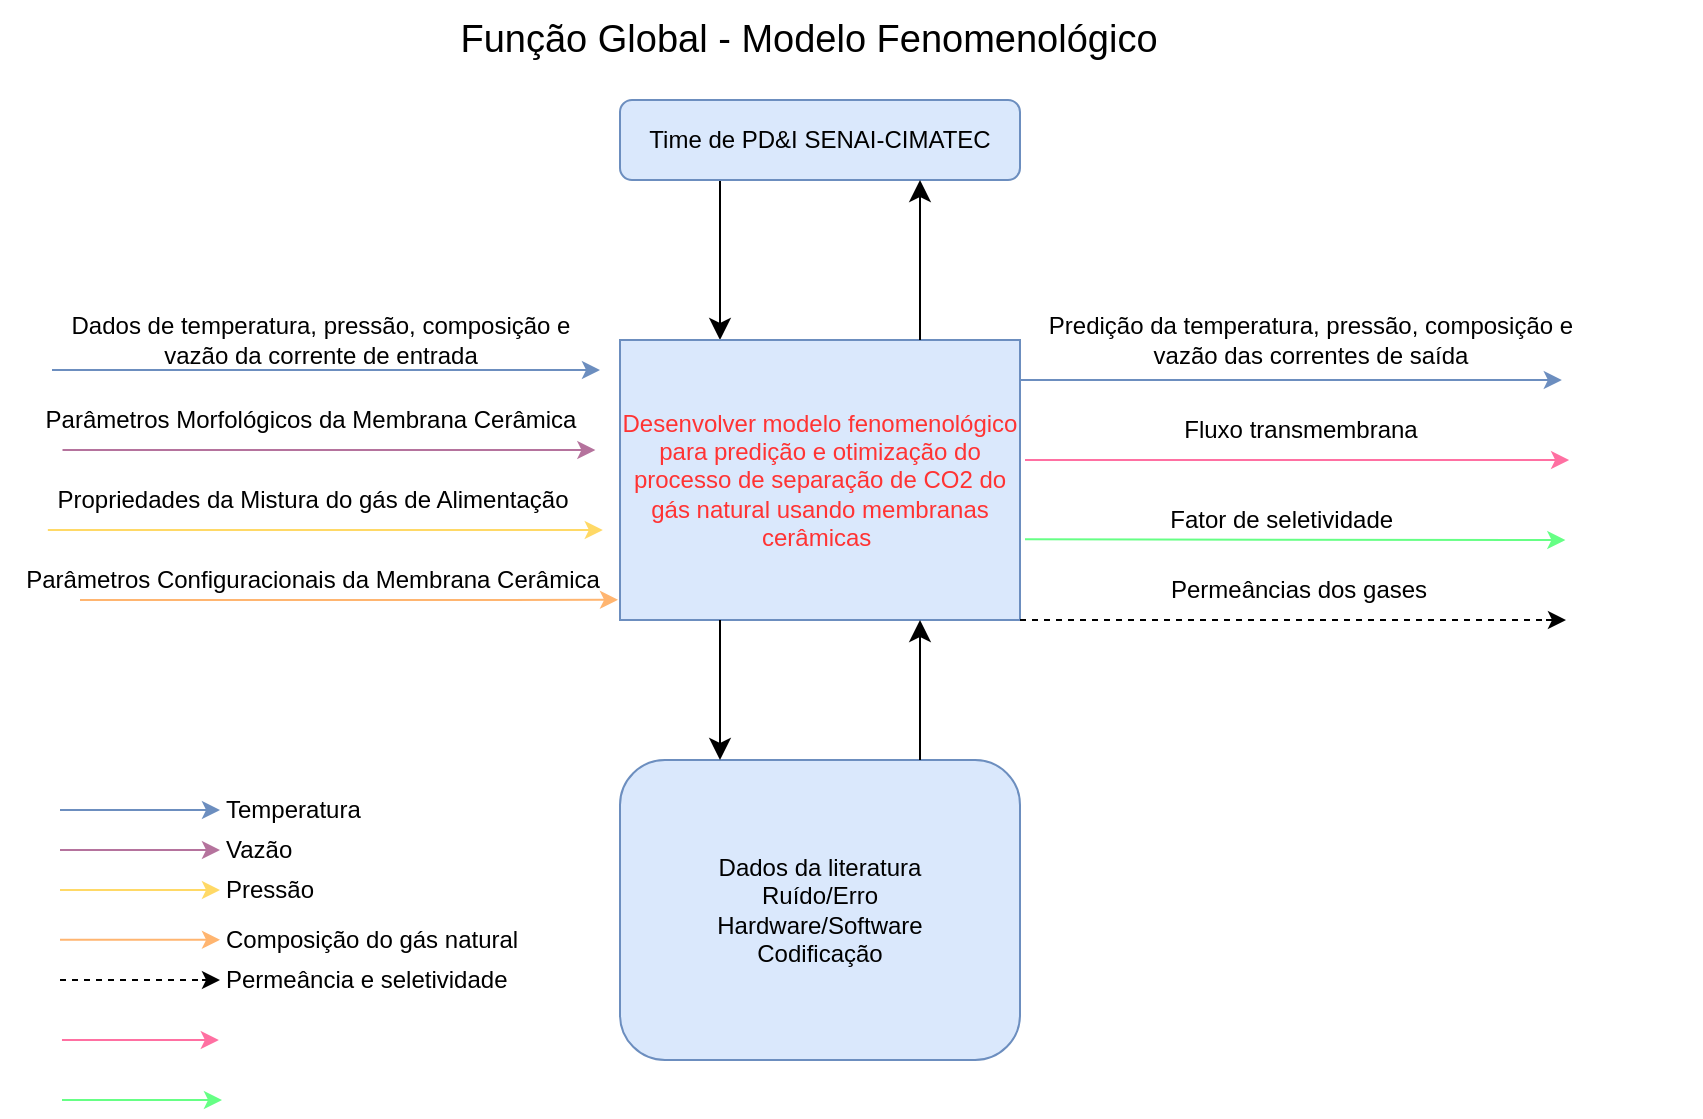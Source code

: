<mxfile version="21.1.4" type="github">
  <diagram name="Page-1" id="rZvOIUDb-UgiruIImso8">
    <mxGraphModel dx="794" dy="470" grid="1" gridSize="10" guides="1" tooltips="1" connect="1" arrows="1" fold="1" page="1" pageScale="1" pageWidth="850" pageHeight="1100" math="0" shadow="0">
      <root>
        <mxCell id="0" />
        <mxCell id="1" parent="0" />
        <mxCell id="9GcNmrUak-LWxILDc-qs-1" value="" style="rounded=0;html=1;jettySize=auto;orthogonalLoop=1;fontSize=11;endArrow=classic;endFill=1;endSize=8;strokeWidth=1;shadow=0;labelBackgroundColor=none;edgeStyle=orthogonalEdgeStyle;exitX=0.25;exitY=1;exitDx=0;exitDy=0;entryX=0.25;entryY=0;entryDx=0;entryDy=0;" parent="1" source="9GcNmrUak-LWxILDc-qs-2" target="9GcNmrUak-LWxILDc-qs-3" edge="1">
          <mxGeometry relative="1" as="geometry">
            <mxPoint x="350" y="180" as="targetPoint" />
          </mxGeometry>
        </mxCell>
        <mxCell id="9GcNmrUak-LWxILDc-qs-2" value="Time de PD&amp;amp;I SENAI-CIMATEC" style="rounded=1;whiteSpace=wrap;html=1;fontSize=12;glass=0;strokeWidth=1;shadow=0;fillColor=#dae8fc;strokeColor=#6c8ebf;" parent="1" vertex="1">
          <mxGeometry x="320" y="60" width="200" height="40" as="geometry" />
        </mxCell>
        <mxCell id="9GcNmrUak-LWxILDc-qs-3" value="&lt;font color=&quot;#ff3333&quot;&gt;Desenvolver modelo fenomenológico para predição e otimização do processo de separação de CO2 do gás natural usando membranas cerâmicas&amp;nbsp;&lt;/font&gt;" style="rounded=0;whiteSpace=wrap;html=1;fillColor=#dae8fc;strokeColor=#6c8ebf;" parent="1" vertex="1">
          <mxGeometry x="320" y="180" width="200" height="140" as="geometry" />
        </mxCell>
        <mxCell id="9GcNmrUak-LWxILDc-qs-7" value="&lt;div&gt;&lt;span style=&quot;background-color: initial;&quot;&gt;Dados da literatura&lt;/span&gt;&lt;br&gt;&lt;/div&gt;&lt;div&gt;&lt;span&gt;Ruído/Erro&lt;br&gt;Hardware/Software&lt;br&gt;Codificação&lt;/span&gt;&lt;/div&gt;" style="rounded=1;whiteSpace=wrap;html=1;fontSize=12;glass=0;strokeWidth=1;shadow=0;fillColor=#dae8fc;strokeColor=#6c8ebf;" parent="1" vertex="1">
          <mxGeometry x="320" y="390" width="200" height="150" as="geometry" />
        </mxCell>
        <mxCell id="9GcNmrUak-LWxILDc-qs-8" value="" style="rounded=0;html=1;jettySize=auto;orthogonalLoop=1;fontSize=11;endArrow=classic;endFill=1;endSize=8;strokeWidth=1;shadow=0;labelBackgroundColor=none;edgeStyle=orthogonalEdgeStyle;exitX=0.75;exitY=0;exitDx=0;exitDy=0;entryX=0.75;entryY=1;entryDx=0;entryDy=0;" parent="1" source="9GcNmrUak-LWxILDc-qs-3" target="9GcNmrUak-LWxILDc-qs-2" edge="1">
          <mxGeometry relative="1" as="geometry">
            <mxPoint x="378" y="110" as="sourcePoint" />
            <mxPoint x="378" y="190" as="targetPoint" />
          </mxGeometry>
        </mxCell>
        <mxCell id="9GcNmrUak-LWxILDc-qs-9" value="" style="rounded=0;html=1;jettySize=auto;orthogonalLoop=1;fontSize=11;endArrow=classic;endFill=1;endSize=8;strokeWidth=1;shadow=0;labelBackgroundColor=none;edgeStyle=orthogonalEdgeStyle;exitX=0.25;exitY=1;exitDx=0;exitDy=0;entryX=0.25;entryY=0;entryDx=0;entryDy=0;" parent="1" source="9GcNmrUak-LWxILDc-qs-3" target="9GcNmrUak-LWxILDc-qs-7" edge="1">
          <mxGeometry relative="1" as="geometry">
            <mxPoint x="388" y="120" as="sourcePoint" />
            <mxPoint x="410" y="410" as="targetPoint" />
          </mxGeometry>
        </mxCell>
        <mxCell id="9GcNmrUak-LWxILDc-qs-10" value="" style="rounded=0;html=1;jettySize=auto;orthogonalLoop=1;fontSize=11;endArrow=classic;endFill=1;endSize=8;strokeWidth=1;shadow=0;labelBackgroundColor=none;edgeStyle=orthogonalEdgeStyle;exitX=0.75;exitY=0;exitDx=0;exitDy=0;entryX=0.75;entryY=1;entryDx=0;entryDy=0;" parent="1" source="9GcNmrUak-LWxILDc-qs-7" target="9GcNmrUak-LWxILDc-qs-3" edge="1">
          <mxGeometry relative="1" as="geometry">
            <mxPoint x="398" y="130" as="sourcePoint" />
            <mxPoint x="460" y="400" as="targetPoint" />
          </mxGeometry>
        </mxCell>
        <mxCell id="9GcNmrUak-LWxILDc-qs-26" value="Função Global - Modelo Fenomenológico" style="text;html=1;align=center;verticalAlign=middle;resizable=0;points=[];autosize=1;strokeColor=none;fillColor=none;fontSize=19;" parent="1" vertex="1">
          <mxGeometry x="229" y="10" width="370" height="40" as="geometry" />
        </mxCell>
        <mxCell id="tpiX2UqeTkmQybxUgkPM-10" value="" style="group" parent="1" vertex="1" connectable="0">
          <mxGeometry x="20" y="180" width="300" height="25" as="geometry" />
        </mxCell>
        <mxCell id="9GcNmrUak-LWxILDc-qs-6" style="edgeStyle=orthogonalEdgeStyle;rounded=0;orthogonalLoop=1;jettySize=auto;html=1;fillColor=#9933FF;strokeColor=#6c8ebf;" parent="tpiX2UqeTkmQybxUgkPM-10" edge="1">
          <mxGeometry relative="1" as="geometry">
            <mxPoint x="290" y="15" as="targetPoint" />
            <mxPoint x="16" y="15" as="sourcePoint" />
            <Array as="points">
              <mxPoint x="35" y="15" />
            </Array>
          </mxGeometry>
        </mxCell>
        <mxCell id="tpiX2UqeTkmQybxUgkPM-11" value="" style="group" parent="1" vertex="1" connectable="0">
          <mxGeometry x="60" y="220" width="240.99" height="25" as="geometry" />
        </mxCell>
        <mxCell id="tpiX2UqeTkmQybxUgkPM-1" style="edgeStyle=orthogonalEdgeStyle;rounded=0;orthogonalLoop=1;jettySize=auto;html=1;fillColor=#dae8fc;strokeColor=#B5739D;" parent="tpiX2UqeTkmQybxUgkPM-11" edge="1">
          <mxGeometry relative="1" as="geometry">
            <mxPoint x="247.684" y="15" as="targetPoint" />
            <mxPoint x="-18.744" y="15" as="sourcePoint" />
            <Array as="points">
              <mxPoint x="6.694" y="15" />
            </Array>
          </mxGeometry>
        </mxCell>
        <mxCell id="tpiX2UqeTkmQybxUgkPM-12" value="" style="group" parent="1" vertex="1" connectable="0">
          <mxGeometry x="39.5" y="260" width="270.5" height="25" as="geometry" />
        </mxCell>
        <mxCell id="tpiX2UqeTkmQybxUgkPM-3" style="edgeStyle=orthogonalEdgeStyle;rounded=0;orthogonalLoop=1;jettySize=auto;html=1;fillColor=#dae8fc;strokeColor=#FFD966;" parent="tpiX2UqeTkmQybxUgkPM-12" edge="1">
          <mxGeometry relative="1" as="geometry">
            <mxPoint x="271.899" y="15" as="targetPoint" />
            <mxPoint x="-5.577" y="15" as="sourcePoint" />
            <Array as="points">
              <mxPoint x="20.915" y="15" />
            </Array>
          </mxGeometry>
        </mxCell>
        <mxCell id="tpiX2UqeTkmQybxUgkPM-4" value="Propriedades da Mistura do gás de Alimentação" style="text;html=1;align=center;verticalAlign=middle;resizable=0;points=[];autosize=1;strokeColor=none;fillColor=none;" parent="tpiX2UqeTkmQybxUgkPM-12" vertex="1">
          <mxGeometry x="-13.713" y="-15" width="280" height="30" as="geometry" />
        </mxCell>
        <mxCell id="tpiX2UqeTkmQybxUgkPM-34" value="" style="group" parent="1" vertex="1" connectable="0">
          <mxGeometry x="522.5" y="220" width="277.5" height="25" as="geometry" />
        </mxCell>
        <mxCell id="9GcNmrUak-LWxILDc-qs-19" style="edgeStyle=orthogonalEdgeStyle;rounded=0;orthogonalLoop=1;jettySize=auto;html=1;fillColor=#dae8fc;strokeColor=#ff70a2;" parent="tpiX2UqeTkmQybxUgkPM-34" edge="1">
          <mxGeometry relative="1" as="geometry">
            <mxPoint x="272.059" y="20" as="targetPoint" />
            <mxPoint y="20" as="sourcePoint" />
            <Array as="points">
              <mxPoint x="174.118" y="20" />
              <mxPoint x="174.118" y="20" />
            </Array>
          </mxGeometry>
        </mxCell>
        <mxCell id="tpiX2UqeTkmQybxUgkPM-38" value="" style="group" parent="1" vertex="1" connectable="0">
          <mxGeometry x="520" y="180" width="340" height="60" as="geometry" />
        </mxCell>
        <mxCell id="tpiX2UqeTkmQybxUgkPM-40" style="edgeStyle=orthogonalEdgeStyle;rounded=0;orthogonalLoop=1;jettySize=auto;html=1;fillColor=#dae8fc;strokeColor=#6c8ebf;" parent="tpiX2UqeTkmQybxUgkPM-38" edge="1">
          <mxGeometry relative="1" as="geometry">
            <mxPoint x="270.916" y="20" as="targetPoint" />
            <mxPoint y="20" as="sourcePoint" />
            <Array as="points">
              <mxPoint y="20" />
            </Array>
          </mxGeometry>
        </mxCell>
        <mxCell id="9GcNmrUak-LWxILDc-qs-14" value="Fluxo transmembrana" style="text;html=1;align=center;verticalAlign=middle;resizable=0;points=[];autosize=1;strokeColor=none;fillColor=none;" parent="tpiX2UqeTkmQybxUgkPM-38" vertex="1">
          <mxGeometry x="70" y="30" width="140" height="30" as="geometry" />
        </mxCell>
        <mxCell id="tpiX2UqeTkmQybxUgkPM-41" value="" style="group" parent="1" vertex="1" connectable="0">
          <mxGeometry x="554" y="295" width="256" height="25" as="geometry" />
        </mxCell>
        <mxCell id="tpiX2UqeTkmQybxUgkPM-42" value="Permeâncias dos gases" style="text;html=1;align=center;verticalAlign=middle;resizable=0;points=[];autosize=1;strokeColor=none;fillColor=none;" parent="tpiX2UqeTkmQybxUgkPM-41" vertex="1">
          <mxGeometry x="29.801" y="-5" width="150" height="30" as="geometry" />
        </mxCell>
        <mxCell id="tpiX2UqeTkmQybxUgkPM-79" value="&lt;div align=&quot;left&quot;&gt;Vazão&lt;/div&gt;" style="text;html=1;align=left;verticalAlign=middle;resizable=0;points=[];autosize=1;strokeColor=none;fillColor=none;" parent="1" vertex="1">
          <mxGeometry x="120.99" y="420" width="60" height="30" as="geometry" />
        </mxCell>
        <mxCell id="tpiX2UqeTkmQybxUgkPM-82" value="&lt;div align=&quot;left&quot;&gt;Pressão&lt;/div&gt;" style="text;html=1;align=left;verticalAlign=middle;resizable=0;points=[];autosize=1;strokeColor=none;fillColor=none;" parent="1" vertex="1">
          <mxGeometry x="120.99" y="440" width="70" height="30" as="geometry" />
        </mxCell>
        <mxCell id="tpiX2UqeTkmQybxUgkPM-85" value="&lt;div align=&quot;left&quot;&gt;Composição do gás natural&lt;/div&gt;" style="text;html=1;align=left;verticalAlign=middle;resizable=0;points=[];autosize=1;strokeColor=none;fillColor=none;" parent="1" vertex="1">
          <mxGeometry x="120.99" y="465" width="170" height="30" as="geometry" />
        </mxCell>
        <mxCell id="tpiX2UqeTkmQybxUgkPM-84" style="edgeStyle=orthogonalEdgeStyle;rounded=0;orthogonalLoop=1;jettySize=auto;html=1;fillColor=#dae8fc;strokeColor=#FFB570;" parent="1" edge="1">
          <mxGeometry relative="1" as="geometry">
            <mxPoint x="120" y="479.93" as="targetPoint" />
            <mxPoint x="40" y="479.93" as="sourcePoint" />
            <Array as="points" />
          </mxGeometry>
        </mxCell>
        <mxCell id="tpiX2UqeTkmQybxUgkPM-78" style="edgeStyle=orthogonalEdgeStyle;rounded=0;orthogonalLoop=1;jettySize=auto;html=1;fillColor=#dae8fc;strokeColor=#B5739D;" parent="1" edge="1">
          <mxGeometry relative="1" as="geometry">
            <mxPoint x="120" y="435" as="targetPoint" />
            <mxPoint x="40" y="435" as="sourcePoint" />
            <Array as="points" />
          </mxGeometry>
        </mxCell>
        <mxCell id="tpiX2UqeTkmQybxUgkPM-81" style="edgeStyle=orthogonalEdgeStyle;rounded=0;orthogonalLoop=1;jettySize=auto;html=1;fillColor=#dae8fc;strokeColor=#FFD966;" parent="1" edge="1">
          <mxGeometry relative="1" as="geometry">
            <mxPoint x="120" y="455" as="targetPoint" />
            <mxPoint x="40" y="455" as="sourcePoint" />
            <Array as="points">
              <mxPoint x="40" y="455" />
            </Array>
          </mxGeometry>
        </mxCell>
        <mxCell id="tpiX2UqeTkmQybxUgkPM-76" value="&lt;div align=&quot;left&quot;&gt;Temperatura&lt;/div&gt;" style="text;html=1;align=left;verticalAlign=middle;resizable=0;points=[];autosize=1;strokeColor=none;fillColor=none;" parent="1" vertex="1">
          <mxGeometry x="120.995" y="400" width="90" height="30" as="geometry" />
        </mxCell>
        <mxCell id="tpiX2UqeTkmQybxUgkPM-75" style="edgeStyle=orthogonalEdgeStyle;rounded=0;orthogonalLoop=1;jettySize=auto;html=1;fillColor=#9933FF;strokeColor=#6c8ebf;" parent="1" edge="1">
          <mxGeometry relative="1" as="geometry">
            <mxPoint x="120" y="415" as="targetPoint" />
            <mxPoint x="40" y="415" as="sourcePoint" />
            <Array as="points" />
          </mxGeometry>
        </mxCell>
        <mxCell id="tpiX2UqeTkmQybxUgkPM-97" value="" style="group" parent="1" vertex="1" connectable="0">
          <mxGeometry x="520" y="320" width="250" as="geometry" />
        </mxCell>
        <mxCell id="tpiX2UqeTkmQybxUgkPM-98" value="" style="endArrow=none;dashed=1;html=1;rounded=0;shadow=0;strokeColor=#000000;fillColor=#9933FF;" parent="tpiX2UqeTkmQybxUgkPM-97" edge="1">
          <mxGeometry width="50" height="50" relative="1" as="geometry">
            <mxPoint as="sourcePoint" />
            <mxPoint x="263.889" as="targetPoint" />
          </mxGeometry>
        </mxCell>
        <mxCell id="G2fZmf2o2PStY0HnktH1-1" value="" style="group" parent="1" vertex="1" connectable="0">
          <mxGeometry x="522.5" y="260" width="217.5" height="25" as="geometry" />
        </mxCell>
        <mxCell id="tpiX2UqeTkmQybxUgkPM-37" style="edgeStyle=orthogonalEdgeStyle;rounded=0;orthogonalLoop=1;jettySize=auto;html=1;fillColor=#dae8fc;strokeColor=#66ff85;" parent="G2fZmf2o2PStY0HnktH1-1" edge="1">
          <mxGeometry relative="1" as="geometry">
            <mxPoint x="270.186" y="20" as="targetPoint" />
            <mxPoint y="19.67" as="sourcePoint" />
            <Array as="points">
              <mxPoint y="19.67" />
            </Array>
          </mxGeometry>
        </mxCell>
        <mxCell id="gT1zug3m3cpek1p1BIkb-1" value="Permeância e seletividade" style="text;html=1;align=left;verticalAlign=middle;resizable=0;points=[];autosize=1;strokeColor=none;fillColor=none;" parent="1" vertex="1">
          <mxGeometry x="120.993" y="485" width="160" height="30" as="geometry" />
        </mxCell>
        <mxCell id="gT1zug3m3cpek1p1BIkb-2" value="" style="group" parent="1" vertex="1" connectable="0">
          <mxGeometry x="40" y="500" width="71" as="geometry" />
        </mxCell>
        <mxCell id="gT1zug3m3cpek1p1BIkb-3" value="" style="endArrow=none;dashed=1;html=1;rounded=0;shadow=0;strokeColor=#000000;fillColor=#9933FF;" parent="gT1zug3m3cpek1p1BIkb-2" edge="1">
          <mxGeometry width="50" height="50" relative="1" as="geometry">
            <mxPoint as="sourcePoint" />
            <mxPoint x="70.582" as="targetPoint" />
          </mxGeometry>
        </mxCell>
        <mxCell id="gT1zug3m3cpek1p1BIkb-4" value="" style="endArrow=classic;html=1;rounded=0;shadow=0;strokeColor=#000000;fillColor=#9933FF;" parent="gT1zug3m3cpek1p1BIkb-2" edge="1">
          <mxGeometry width="50" height="50" relative="1" as="geometry">
            <mxPoint x="71" as="sourcePoint" />
            <mxPoint x="80" as="targetPoint" />
          </mxGeometry>
        </mxCell>
        <mxCell id="tpiX2UqeTkmQybxUgkPM-6" value="Parâmetros Configuracionais da Membrana Cerâmica" style="text;html=1;align=center;verticalAlign=middle;resizable=0;points=[];autosize=1;strokeColor=none;fillColor=none;" parent="1" vertex="1">
          <mxGeometry x="10.99" y="285" width="310" height="30" as="geometry" />
        </mxCell>
        <mxCell id="gT1zug3m3cpek1p1BIkb-13" style="edgeStyle=orthogonalEdgeStyle;rounded=0;orthogonalLoop=1;jettySize=auto;html=1;fillColor=#dae8fc;strokeColor=#FFB570;" parent="1" edge="1">
          <mxGeometry relative="1" as="geometry">
            <mxPoint x="319" y="309.92" as="targetPoint" />
            <mxPoint x="50" y="310" as="sourcePoint" />
            <Array as="points">
              <mxPoint x="115" y="309.92" />
            </Array>
          </mxGeometry>
        </mxCell>
        <mxCell id="tpiX2UqeTkmQybxUgkPM-99" value="" style="endArrow=classic;html=1;rounded=0;shadow=0;strokeColor=#000000;fillColor=#9933FF;" parent="1" edge="1">
          <mxGeometry width="50" height="50" relative="1" as="geometry">
            <mxPoint x="783" y="320" as="sourcePoint" />
            <mxPoint x="793" y="320" as="targetPoint" />
            <Array as="points">
              <mxPoint x="793" y="320" />
            </Array>
          </mxGeometry>
        </mxCell>
        <mxCell id="tpiX2UqeTkmQybxUgkPM-2" value="Parâmetros Morfológicos da Membrana Cerâmica" style="text;html=1;align=center;verticalAlign=middle;resizable=0;points=[];autosize=1;strokeColor=none;fillColor=none;" parent="1" vertex="1">
          <mxGeometry x="20" y="205" width="290" height="30" as="geometry" />
        </mxCell>
        <mxCell id="tpiX2UqeTkmQybxUgkPM-39" value="Predição da temperatura, pressão, composição e&lt;br style=&quot;border-color: var(--border-color);&quot;&gt;vazão das correntes de saída" style="text;html=1;align=center;verticalAlign=middle;resizable=0;points=[];autosize=1;strokeColor=none;fillColor=none;" parent="1" vertex="1">
          <mxGeometry x="520" y="160" width="290" height="40" as="geometry" />
        </mxCell>
        <mxCell id="9GcNmrUak-LWxILDc-qs-11" value="Dados de temperatura, pressão, composição e &lt;br&gt;vazão da corrente de entrada" style="text;html=1;align=center;verticalAlign=middle;resizable=0;points=[];autosize=1;strokeColor=none;fillColor=none;" parent="1" vertex="1">
          <mxGeometry x="35" y="160" width="270" height="40" as="geometry" />
        </mxCell>
        <mxCell id="1WJ2X0ivUdaweF878MrX-2" value="" style="group" vertex="1" connectable="0" parent="1">
          <mxGeometry x="40.99" y="510" width="80" height="25" as="geometry" />
        </mxCell>
        <mxCell id="1WJ2X0ivUdaweF878MrX-3" style="edgeStyle=orthogonalEdgeStyle;rounded=0;orthogonalLoop=1;jettySize=auto;html=1;fillColor=#dae8fc;strokeColor=#ff70a2;" edge="1" parent="1WJ2X0ivUdaweF878MrX-2">
          <mxGeometry relative="1" as="geometry">
            <mxPoint x="78.431" y="20" as="targetPoint" />
            <mxPoint y="20" as="sourcePoint" />
            <Array as="points">
              <mxPoint x="50.196" y="20" />
              <mxPoint x="50.196" y="20" />
            </Array>
          </mxGeometry>
        </mxCell>
        <mxCell id="tpiX2UqeTkmQybxUgkPM-36" value="Fator de seletividade&amp;nbsp;" style="text;html=1;align=center;verticalAlign=middle;resizable=0;points=[];autosize=1;strokeColor=none;fillColor=none;" parent="1" vertex="1">
          <mxGeometry x="582" y="255" width="140" height="30" as="geometry" />
        </mxCell>
        <mxCell id="1WJ2X0ivUdaweF878MrX-4" style="edgeStyle=orthogonalEdgeStyle;rounded=0;orthogonalLoop=1;jettySize=auto;html=1;fillColor=#dae8fc;strokeColor=#66ff85;" edge="1" parent="1">
          <mxGeometry relative="1" as="geometry">
            <mxPoint x="121" y="560" as="targetPoint" />
            <mxPoint x="120" y="560" as="sourcePoint" />
            <Array as="points">
              <mxPoint x="40.99" y="560" />
            </Array>
          </mxGeometry>
        </mxCell>
      </root>
    </mxGraphModel>
  </diagram>
</mxfile>
